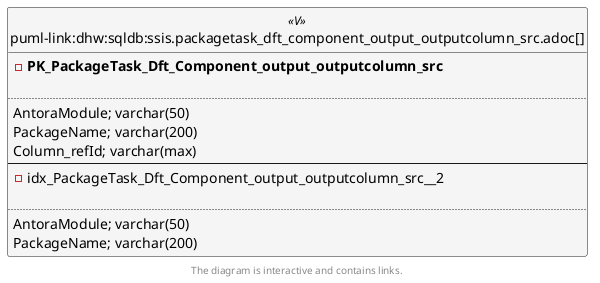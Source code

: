 @startuml
left to right direction
'top to bottom direction
hide circle
'avoide "." issues:
set namespaceSeparator none


skinparam class {
  BackgroundColor White
  BackgroundColor<<FN>> Yellow
  BackgroundColor<<FS>> Yellow
  BackgroundColor<<FT>> LightGray
  BackgroundColor<<IF>> Yellow
  BackgroundColor<<IS>> Yellow
  BackgroundColor<<P>> Aqua
  BackgroundColor<<PC>> Aqua
  BackgroundColor<<SN>> Yellow
  BackgroundColor<<SO>> SlateBlue
  BackgroundColor<<TF>> LightGray
  BackgroundColor<<TR>> Tomato
  BackgroundColor<<U>> White
  BackgroundColor<<V>> WhiteSmoke
  BackgroundColor<<X>> Aqua
  BackgroundColor<<external>> AliceBlue
}


entity "puml-link:dhw:sqldb:ssis.packagetask_dft_component_output_outputcolumn_src.adoc[]" as ssis.PackageTask_Dft_Component_output_outputcolumn_src << V >> {
- **PK_PackageTask_Dft_Component_output_outputcolumn_src**

..
AntoraModule; varchar(50)
PackageName; varchar(200)
Column_refId; varchar(max)
--
- idx_PackageTask_Dft_Component_output_outputcolumn_src__2

..
AntoraModule; varchar(50)
PackageName; varchar(200)
}

footer The diagram is interactive and contains links.
@enduml

